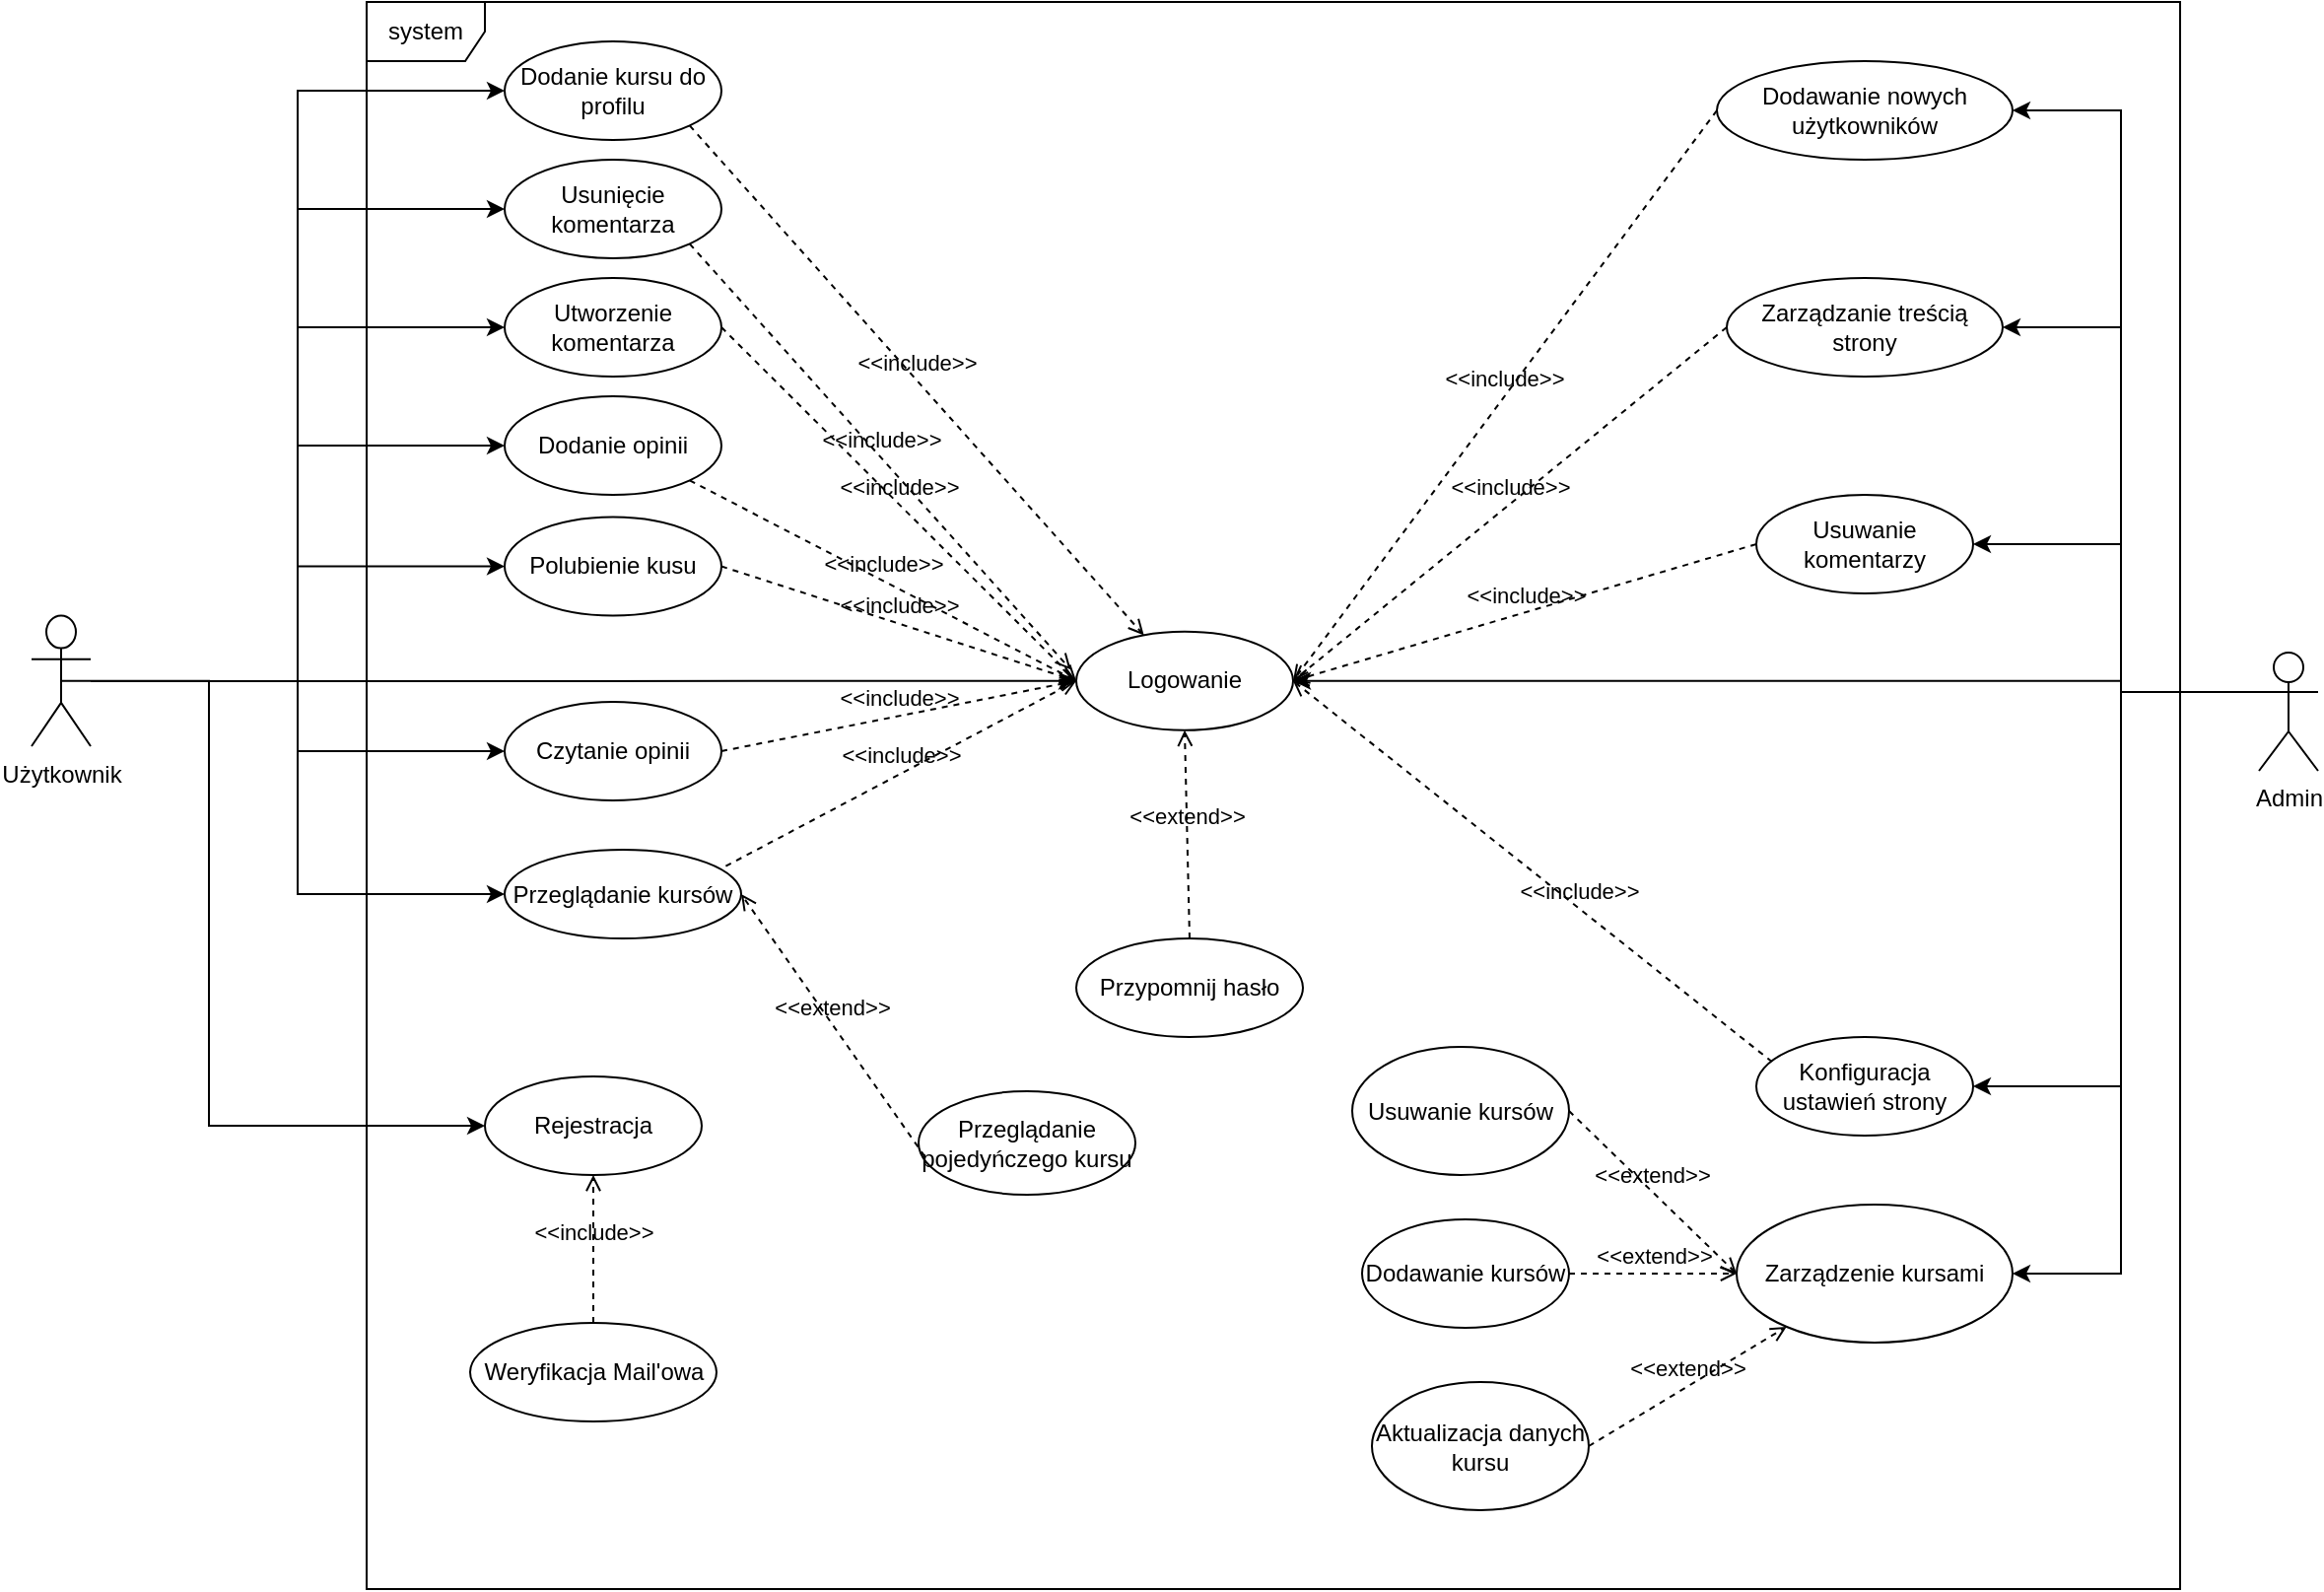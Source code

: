 <mxfile version="22.0.6" type="github">
  <diagram name="Page-1" id="zUWWPDWqFBsLRtbe18wj">
    <mxGraphModel dx="2901" dy="1110" grid="1" gridSize="10" guides="1" tooltips="1" connect="1" arrows="1" fold="1" page="1" pageScale="1" pageWidth="827" pageHeight="1169" math="0" shadow="0">
      <root>
        <mxCell id="0" />
        <mxCell id="1" parent="0" />
        <mxCell id="SXBCvxiAlohXXn7sMr1k-1" style="edgeStyle=orthogonalEdgeStyle;rounded=0;orthogonalLoop=1;jettySize=auto;html=1;entryX=0;entryY=0.5;entryDx=0;entryDy=0;" parent="1" source="SXBCvxiAlohXXn7sMr1k-10" target="SXBCvxiAlohXXn7sMr1k-12" edge="1">
          <mxGeometry relative="1" as="geometry" />
        </mxCell>
        <mxCell id="SXBCvxiAlohXXn7sMr1k-2" style="edgeStyle=orthogonalEdgeStyle;rounded=0;orthogonalLoop=1;jettySize=auto;html=1;exitX=0.5;exitY=0.5;exitDx=0;exitDy=0;exitPerimeter=0;entryX=0;entryY=0.5;entryDx=0;entryDy=0;" parent="1" source="SXBCvxiAlohXXn7sMr1k-10" target="SXBCvxiAlohXXn7sMr1k-37" edge="1">
          <mxGeometry relative="1" as="geometry">
            <Array as="points">
              <mxPoint x="-500" y="454" />
              <mxPoint x="-500" y="680" />
            </Array>
          </mxGeometry>
        </mxCell>
        <mxCell id="SXBCvxiAlohXXn7sMr1k-3" style="edgeStyle=orthogonalEdgeStyle;rounded=0;orthogonalLoop=1;jettySize=auto;html=1;entryX=0;entryY=0.5;entryDx=0;entryDy=0;" parent="1" source="SXBCvxiAlohXXn7sMr1k-10" target="SXBCvxiAlohXXn7sMr1k-21" edge="1">
          <mxGeometry relative="1" as="geometry" />
        </mxCell>
        <mxCell id="SXBCvxiAlohXXn7sMr1k-4" style="edgeStyle=orthogonalEdgeStyle;rounded=0;orthogonalLoop=1;jettySize=auto;html=1;entryX=0;entryY=0.5;entryDx=0;entryDy=0;" parent="1" source="SXBCvxiAlohXXn7sMr1k-10" target="SXBCvxiAlohXXn7sMr1k-22" edge="1">
          <mxGeometry relative="1" as="geometry" />
        </mxCell>
        <mxCell id="SXBCvxiAlohXXn7sMr1k-5" style="edgeStyle=orthogonalEdgeStyle;rounded=0;orthogonalLoop=1;jettySize=auto;html=1;entryX=0;entryY=0.5;entryDx=0;entryDy=0;" parent="1" source="SXBCvxiAlohXXn7sMr1k-10" target="SXBCvxiAlohXXn7sMr1k-27" edge="1">
          <mxGeometry relative="1" as="geometry" />
        </mxCell>
        <mxCell id="SXBCvxiAlohXXn7sMr1k-6" style="edgeStyle=orthogonalEdgeStyle;rounded=0;orthogonalLoop=1;jettySize=auto;html=1;entryX=0;entryY=0.5;entryDx=0;entryDy=0;" parent="1" source="SXBCvxiAlohXXn7sMr1k-10" target="SXBCvxiAlohXXn7sMr1k-28" edge="1">
          <mxGeometry relative="1" as="geometry" />
        </mxCell>
        <mxCell id="SXBCvxiAlohXXn7sMr1k-7" style="edgeStyle=orthogonalEdgeStyle;rounded=0;orthogonalLoop=1;jettySize=auto;html=1;entryX=0;entryY=0.5;entryDx=0;entryDy=0;" parent="1" source="SXBCvxiAlohXXn7sMr1k-10" target="SXBCvxiAlohXXn7sMr1k-39" edge="1">
          <mxGeometry relative="1" as="geometry" />
        </mxCell>
        <mxCell id="SXBCvxiAlohXXn7sMr1k-8" style="edgeStyle=orthogonalEdgeStyle;rounded=0;orthogonalLoop=1;jettySize=auto;html=1;entryX=0;entryY=0.5;entryDx=0;entryDy=0;" parent="1" source="SXBCvxiAlohXXn7sMr1k-10" target="SXBCvxiAlohXXn7sMr1k-31" edge="1">
          <mxGeometry relative="1" as="geometry" />
        </mxCell>
        <mxCell id="SXBCvxiAlohXXn7sMr1k-9" style="edgeStyle=orthogonalEdgeStyle;rounded=0;orthogonalLoop=1;jettySize=auto;html=1;entryX=0;entryY=0.5;entryDx=0;entryDy=0;" parent="1" source="SXBCvxiAlohXXn7sMr1k-10" target="SXBCvxiAlohXXn7sMr1k-20" edge="1">
          <mxGeometry relative="1" as="geometry" />
        </mxCell>
        <mxCell id="SXBCvxiAlohXXn7sMr1k-10" value="Użytkownik" style="shape=umlActor;verticalLabelPosition=bottom;verticalAlign=top;html=1;outlineConnect=0;" parent="1" vertex="1">
          <mxGeometry x="-590" y="421.25" width="30" height="66.25" as="geometry" />
        </mxCell>
        <mxCell id="SXBCvxiAlohXXn7sMr1k-11" value="system" style="shape=umlFrame;whiteSpace=wrap;html=1;pointerEvents=0;" parent="1" vertex="1">
          <mxGeometry x="-420" y="110" width="920" height="805" as="geometry" />
        </mxCell>
        <mxCell id="SXBCvxiAlohXXn7sMr1k-12" value="Logowanie" style="ellipse;whiteSpace=wrap;html=1;" parent="1" vertex="1">
          <mxGeometry x="-60" y="429.38" width="110" height="50" as="geometry" />
        </mxCell>
        <mxCell id="SXBCvxiAlohXXn7sMr1k-13" style="edgeStyle=orthogonalEdgeStyle;rounded=0;orthogonalLoop=1;jettySize=auto;html=1;exitX=0;exitY=0.333;exitDx=0;exitDy=0;exitPerimeter=0;entryX=1;entryY=0.5;entryDx=0;entryDy=0;" parent="1" source="SXBCvxiAlohXXn7sMr1k-18" target="SXBCvxiAlohXXn7sMr1k-12" edge="1">
          <mxGeometry relative="1" as="geometry">
            <Array as="points">
              <mxPoint x="470" y="460" />
              <mxPoint x="470" y="454" />
            </Array>
          </mxGeometry>
        </mxCell>
        <mxCell id="SXBCvxiAlohXXn7sMr1k-14" style="edgeStyle=orthogonalEdgeStyle;rounded=0;orthogonalLoop=1;jettySize=auto;html=1;exitX=0;exitY=0.333;exitDx=0;exitDy=0;exitPerimeter=0;entryX=1;entryY=0.5;entryDx=0;entryDy=0;" parent="1" source="SXBCvxiAlohXXn7sMr1k-18" target="SXBCvxiAlohXXn7sMr1k-35" edge="1">
          <mxGeometry relative="1" as="geometry">
            <Array as="points">
              <mxPoint x="470" y="460" />
              <mxPoint x="470" y="165" />
            </Array>
          </mxGeometry>
        </mxCell>
        <mxCell id="SXBCvxiAlohXXn7sMr1k-15" style="edgeStyle=orthogonalEdgeStyle;rounded=0;orthogonalLoop=1;jettySize=auto;html=1;exitX=0;exitY=0.333;exitDx=0;exitDy=0;exitPerimeter=0;entryX=1;entryY=0.5;entryDx=0;entryDy=0;" parent="1" source="SXBCvxiAlohXXn7sMr1k-18" target="SXBCvxiAlohXXn7sMr1k-38" edge="1">
          <mxGeometry relative="1" as="geometry">
            <Array as="points">
              <mxPoint x="470" y="460" />
              <mxPoint x="470" y="275" />
            </Array>
          </mxGeometry>
        </mxCell>
        <mxCell id="SXBCvxiAlohXXn7sMr1k-16" style="edgeStyle=orthogonalEdgeStyle;rounded=0;orthogonalLoop=1;jettySize=auto;html=1;exitX=0;exitY=0.333;exitDx=0;exitDy=0;exitPerimeter=0;entryX=1;entryY=0.5;entryDx=0;entryDy=0;" parent="1" source="SXBCvxiAlohXXn7sMr1k-18" target="SXBCvxiAlohXXn7sMr1k-36" edge="1">
          <mxGeometry relative="1" as="geometry">
            <Array as="points">
              <mxPoint x="470" y="460" />
              <mxPoint x="470" y="385" />
            </Array>
          </mxGeometry>
        </mxCell>
        <mxCell id="SXBCvxiAlohXXn7sMr1k-17" style="edgeStyle=orthogonalEdgeStyle;rounded=0;orthogonalLoop=1;jettySize=auto;html=1;exitX=0;exitY=0.333;exitDx=0;exitDy=0;exitPerimeter=0;entryX=1;entryY=0.5;entryDx=0;entryDy=0;" parent="1" source="SXBCvxiAlohXXn7sMr1k-18" target="SXBCvxiAlohXXn7sMr1k-47" edge="1">
          <mxGeometry relative="1" as="geometry">
            <Array as="points">
              <mxPoint x="470" y="460" />
              <mxPoint x="470" y="660" />
            </Array>
          </mxGeometry>
        </mxCell>
        <mxCell id="SXBCvxiAlohXXn7sMr1k-18" value="Admin" style="shape=umlActor;verticalLabelPosition=bottom;verticalAlign=top;html=1;" parent="1" vertex="1">
          <mxGeometry x="540" y="440" width="30" height="60" as="geometry" />
        </mxCell>
        <mxCell id="SXBCvxiAlohXXn7sMr1k-19" value="&amp;lt;&amp;lt;include&amp;gt;&amp;gt;" style="html=1;verticalAlign=bottom;labelBackgroundColor=none;endArrow=open;endFill=0;dashed=1;rounded=0;exitX=1;exitY=0.5;exitDx=0;exitDy=0;entryX=0;entryY=0.5;entryDx=0;entryDy=0;" parent="1" source="SXBCvxiAlohXXn7sMr1k-21" target="SXBCvxiAlohXXn7sMr1k-12" edge="1">
          <mxGeometry width="160" relative="1" as="geometry">
            <mxPoint x="100" y="373.25" as="sourcePoint" />
            <mxPoint x="260" y="373.25" as="targetPoint" />
          </mxGeometry>
        </mxCell>
        <mxCell id="SXBCvxiAlohXXn7sMr1k-20" value="Przeglądanie kursów" style="ellipse;whiteSpace=wrap;html=1;" parent="1" vertex="1">
          <mxGeometry x="-350" y="540" width="120" height="45" as="geometry" />
        </mxCell>
        <mxCell id="SXBCvxiAlohXXn7sMr1k-21" value="Czytanie opinii" style="ellipse;whiteSpace=wrap;html=1;" parent="1" vertex="1">
          <mxGeometry x="-350" y="465" width="110" height="50" as="geometry" />
        </mxCell>
        <mxCell id="SXBCvxiAlohXXn7sMr1k-22" value="Polubienie kusu" style="ellipse;whiteSpace=wrap;html=1;" parent="1" vertex="1">
          <mxGeometry x="-350" y="371.25" width="110" height="50" as="geometry" />
        </mxCell>
        <mxCell id="SXBCvxiAlohXXn7sMr1k-23" value="Przeglądanie pojedyńczego kursu" style="ellipse;whiteSpace=wrap;html=1;" parent="1" vertex="1">
          <mxGeometry x="-140" y="662.5" width="110" height="52.5" as="geometry" />
        </mxCell>
        <mxCell id="SXBCvxiAlohXXn7sMr1k-24" value="&amp;lt;&amp;lt;include&amp;gt;&amp;gt;" style="html=1;verticalAlign=bottom;labelBackgroundColor=none;endArrow=open;endFill=0;dashed=1;rounded=0;exitX=0.935;exitY=0.185;exitDx=0;exitDy=0;entryX=0;entryY=0.5;entryDx=0;entryDy=0;exitPerimeter=0;" parent="1" source="SXBCvxiAlohXXn7sMr1k-20" target="SXBCvxiAlohXXn7sMr1k-12" edge="1">
          <mxGeometry width="160" relative="1" as="geometry">
            <mxPoint x="130" y="370" as="sourcePoint" />
            <mxPoint x="290" y="370" as="targetPoint" />
          </mxGeometry>
        </mxCell>
        <mxCell id="SXBCvxiAlohXXn7sMr1k-25" value="&amp;lt;&amp;lt;extend&amp;gt;&amp;gt;" style="html=1;verticalAlign=bottom;labelBackgroundColor=none;endArrow=open;endFill=0;dashed=1;rounded=0;exitX=0.029;exitY=0.632;exitDx=0;exitDy=0;exitPerimeter=0;entryX=1;entryY=0.5;entryDx=0;entryDy=0;" parent="1" source="SXBCvxiAlohXXn7sMr1k-23" target="SXBCvxiAlohXXn7sMr1k-20" edge="1">
          <mxGeometry width="160" relative="1" as="geometry">
            <mxPoint x="75" y="660" as="sourcePoint" />
            <mxPoint x="235" y="660" as="targetPoint" />
          </mxGeometry>
        </mxCell>
        <mxCell id="SXBCvxiAlohXXn7sMr1k-26" value="&amp;lt;&amp;lt;include&amp;gt;&amp;gt;" style="html=1;verticalAlign=bottom;labelBackgroundColor=none;endArrow=open;endFill=0;dashed=1;rounded=0;exitX=1;exitY=0.5;exitDx=0;exitDy=0;entryX=0;entryY=0.5;entryDx=0;entryDy=0;" parent="1" source="SXBCvxiAlohXXn7sMr1k-22" target="SXBCvxiAlohXXn7sMr1k-12" edge="1">
          <mxGeometry width="160" relative="1" as="geometry">
            <mxPoint x="90" y="460" as="sourcePoint" />
            <mxPoint x="250" y="460" as="targetPoint" />
          </mxGeometry>
        </mxCell>
        <mxCell id="SXBCvxiAlohXXn7sMr1k-27" value="Dodanie opinii" style="ellipse;whiteSpace=wrap;html=1;" parent="1" vertex="1">
          <mxGeometry x="-350" y="310" width="110" height="50" as="geometry" />
        </mxCell>
        <mxCell id="SXBCvxiAlohXXn7sMr1k-28" value="Utworzenie komentarza" style="ellipse;whiteSpace=wrap;html=1;" parent="1" vertex="1">
          <mxGeometry x="-350" y="250" width="110" height="50" as="geometry" />
        </mxCell>
        <mxCell id="SXBCvxiAlohXXn7sMr1k-29" value="&amp;lt;&amp;lt;include&amp;gt;&amp;gt;" style="html=1;verticalAlign=bottom;labelBackgroundColor=none;endArrow=open;endFill=0;dashed=1;rounded=0;exitX=1;exitY=1;exitDx=0;exitDy=0;entryX=0;entryY=0.5;entryDx=0;entryDy=0;" parent="1" source="SXBCvxiAlohXXn7sMr1k-27" target="SXBCvxiAlohXXn7sMr1k-12" edge="1">
          <mxGeometry width="160" relative="1" as="geometry">
            <mxPoint x="220" y="450" as="sourcePoint" />
            <mxPoint x="380" y="450" as="targetPoint" />
          </mxGeometry>
        </mxCell>
        <mxCell id="SXBCvxiAlohXXn7sMr1k-30" value="&amp;lt;&amp;lt;include&amp;gt;&amp;gt;" style="html=1;verticalAlign=bottom;labelBackgroundColor=none;endArrow=open;endFill=0;dashed=1;rounded=0;entryX=0;entryY=0.5;entryDx=0;entryDy=0;exitX=1;exitY=0.5;exitDx=0;exitDy=0;" parent="1" source="SXBCvxiAlohXXn7sMr1k-28" target="SXBCvxiAlohXXn7sMr1k-12" edge="1">
          <mxGeometry width="160" relative="1" as="geometry">
            <mxPoint x="-270" y="570" as="sourcePoint" />
            <mxPoint x="-110" y="570" as="targetPoint" />
          </mxGeometry>
        </mxCell>
        <mxCell id="SXBCvxiAlohXXn7sMr1k-31" value="Dodanie kursu do profilu" style="ellipse;whiteSpace=wrap;html=1;" parent="1" vertex="1">
          <mxGeometry x="-350" y="130" width="110" height="50" as="geometry" />
        </mxCell>
        <mxCell id="SXBCvxiAlohXXn7sMr1k-32" value="&amp;lt;&amp;lt;include&amp;gt;&amp;gt;" style="html=1;verticalAlign=bottom;labelBackgroundColor=none;endArrow=open;endFill=0;dashed=1;rounded=0;exitX=1;exitY=1;exitDx=0;exitDy=0;" parent="1" source="SXBCvxiAlohXXn7sMr1k-31" target="SXBCvxiAlohXXn7sMr1k-12" edge="1">
          <mxGeometry width="160" relative="1" as="geometry">
            <mxPoint x="-20" y="480" as="sourcePoint" />
            <mxPoint x="-30" y="450" as="targetPoint" />
          </mxGeometry>
        </mxCell>
        <mxCell id="SXBCvxiAlohXXn7sMr1k-33" value="&amp;lt;&amp;lt;extend&amp;gt;&amp;gt;" style="html=1;verticalAlign=bottom;labelBackgroundColor=none;endArrow=open;endFill=0;dashed=1;rounded=0;exitX=0.5;exitY=0;exitDx=0;exitDy=0;entryX=0.5;entryY=1;entryDx=0;entryDy=0;" parent="1" source="SXBCvxiAlohXXn7sMr1k-34" target="SXBCvxiAlohXXn7sMr1k-12" edge="1">
          <mxGeometry width="160" relative="1" as="geometry">
            <mxPoint x="-70" y="290" as="sourcePoint" />
            <mxPoint x="40" y="480" as="targetPoint" />
          </mxGeometry>
        </mxCell>
        <mxCell id="SXBCvxiAlohXXn7sMr1k-34" value="Przypomnij hasło" style="ellipse;whiteSpace=wrap;html=1;" parent="1" vertex="1">
          <mxGeometry x="-60" y="585" width="115" height="50" as="geometry" />
        </mxCell>
        <mxCell id="SXBCvxiAlohXXn7sMr1k-35" value="Dodawanie nowych użytkowników" style="ellipse;whiteSpace=wrap;html=1;" parent="1" vertex="1">
          <mxGeometry x="265" y="140" width="150" height="50" as="geometry" />
        </mxCell>
        <mxCell id="SXBCvxiAlohXXn7sMr1k-36" value="Usuwanie komentarzy" style="ellipse;whiteSpace=wrap;html=1;" parent="1" vertex="1">
          <mxGeometry x="285" y="360" width="110" height="50" as="geometry" />
        </mxCell>
        <mxCell id="SXBCvxiAlohXXn7sMr1k-37" value="Rejestracja" style="ellipse;whiteSpace=wrap;html=1;" parent="1" vertex="1">
          <mxGeometry x="-360" y="655" width="110" height="50" as="geometry" />
        </mxCell>
        <mxCell id="SXBCvxiAlohXXn7sMr1k-38" value="Zarządzanie treścią strony" style="ellipse;whiteSpace=wrap;html=1;" parent="1" vertex="1">
          <mxGeometry x="270" y="250" width="140" height="50" as="geometry" />
        </mxCell>
        <mxCell id="SXBCvxiAlohXXn7sMr1k-39" value="Usunięcie komentarza" style="ellipse;whiteSpace=wrap;html=1;" parent="1" vertex="1">
          <mxGeometry x="-350" y="190" width="110" height="50" as="geometry" />
        </mxCell>
        <mxCell id="SXBCvxiAlohXXn7sMr1k-40" value="&amp;lt;&amp;lt;include&amp;gt;&amp;gt;" style="html=1;verticalAlign=bottom;labelBackgroundColor=none;endArrow=open;endFill=0;dashed=1;rounded=0;entryX=-0.025;entryY=0.386;entryDx=0;entryDy=0;exitX=1;exitY=1;exitDx=0;exitDy=0;entryPerimeter=0;" parent="1" source="SXBCvxiAlohXXn7sMr1k-39" target="SXBCvxiAlohXXn7sMr1k-12" edge="1">
          <mxGeometry width="160" relative="1" as="geometry">
            <mxPoint x="245" y="727" as="sourcePoint" />
            <mxPoint x="-15" y="520" as="targetPoint" />
          </mxGeometry>
        </mxCell>
        <mxCell id="SXBCvxiAlohXXn7sMr1k-41" value="&amp;lt;&amp;lt;include&amp;gt;&amp;gt;" style="html=1;verticalAlign=bottom;labelBackgroundColor=none;endArrow=open;endFill=0;dashed=1;rounded=0;exitX=0;exitY=0.5;exitDx=0;exitDy=0;entryX=1;entryY=0.5;entryDx=0;entryDy=0;" parent="1" source="SXBCvxiAlohXXn7sMr1k-36" target="SXBCvxiAlohXXn7sMr1k-12" edge="1">
          <mxGeometry width="160" relative="1" as="geometry">
            <mxPoint x="183" y="390" as="sourcePoint" />
            <mxPoint x="80" y="437" as="targetPoint" />
          </mxGeometry>
        </mxCell>
        <mxCell id="SXBCvxiAlohXXn7sMr1k-42" value="&amp;lt;&amp;lt;include&amp;gt;&amp;gt;" style="html=1;verticalAlign=bottom;labelBackgroundColor=none;endArrow=open;endFill=0;dashed=1;rounded=0;exitX=0.5;exitY=1;exitDx=0;exitDy=0;entryX=1;entryY=0.5;entryDx=0;entryDy=0;" parent="1" source="SXBCvxiAlohXXn7sMr1k-47" target="SXBCvxiAlohXXn7sMr1k-12" edge="1">
          <mxGeometry width="160" relative="1" as="geometry">
            <mxPoint x="280" y="360" as="sourcePoint" />
            <mxPoint x="177" y="407" as="targetPoint" />
          </mxGeometry>
        </mxCell>
        <mxCell id="SXBCvxiAlohXXn7sMr1k-43" value="Weryfikacja Mail&#39;owa" style="ellipse;whiteSpace=wrap;html=1;" parent="1" vertex="1">
          <mxGeometry x="-367.5" y="780" width="125" height="50" as="geometry" />
        </mxCell>
        <mxCell id="SXBCvxiAlohXXn7sMr1k-44" value="&amp;lt;&amp;lt;include&amp;gt;&amp;gt;" style="html=1;verticalAlign=bottom;labelBackgroundColor=none;endArrow=open;endFill=0;dashed=1;rounded=0;exitX=0;exitY=0.5;exitDx=0;exitDy=0;entryX=1;entryY=0.5;entryDx=0;entryDy=0;" parent="1" source="SXBCvxiAlohXXn7sMr1k-35" target="SXBCvxiAlohXXn7sMr1k-12" edge="1">
          <mxGeometry width="160" relative="1" as="geometry">
            <mxPoint x="175" y="380" as="sourcePoint" />
            <mxPoint x="92" y="493" as="targetPoint" />
            <Array as="points" />
          </mxGeometry>
        </mxCell>
        <mxCell id="SXBCvxiAlohXXn7sMr1k-45" value="&amp;lt;&amp;lt;include&amp;gt;&amp;gt;" style="html=1;verticalAlign=bottom;labelBackgroundColor=none;endArrow=open;endFill=0;dashed=1;rounded=0;exitX=0;exitY=0.5;exitDx=0;exitDy=0;entryX=1;entryY=0.5;entryDx=0;entryDy=0;" parent="1" source="SXBCvxiAlohXXn7sMr1k-38" target="SXBCvxiAlohXXn7sMr1k-12" edge="1">
          <mxGeometry width="160" relative="1" as="geometry">
            <mxPoint x="185" y="390" as="sourcePoint" />
            <mxPoint x="102" y="503" as="targetPoint" />
            <Array as="points" />
          </mxGeometry>
        </mxCell>
        <mxCell id="SXBCvxiAlohXXn7sMr1k-46" value="&amp;lt;&amp;lt;include&amp;gt;&amp;gt;" style="html=1;verticalAlign=bottom;labelBackgroundColor=none;endArrow=open;endFill=0;dashed=1;rounded=0;entryX=0.5;entryY=1;entryDx=0;entryDy=0;exitX=0.5;exitY=0;exitDx=0;exitDy=0;" parent="1" source="SXBCvxiAlohXXn7sMr1k-43" target="SXBCvxiAlohXXn7sMr1k-37" edge="1">
          <mxGeometry width="160" relative="1" as="geometry">
            <mxPoint x="-110" y="942" as="sourcePoint" />
            <mxPoint x="-95" y="600" as="targetPoint" />
          </mxGeometry>
        </mxCell>
        <mxCell id="SXBCvxiAlohXXn7sMr1k-47" value="Konfiguracja ustawień strony" style="ellipse;whiteSpace=wrap;html=1;" parent="1" vertex="1">
          <mxGeometry x="285" y="635" width="110" height="50" as="geometry" />
        </mxCell>
        <mxCell id="SXBCvxiAlohXXn7sMr1k-48" value="Zarządzenie kursami" style="ellipse;whiteSpace=wrap;html=1;" parent="1" vertex="1">
          <mxGeometry x="275" y="720" width="140" height="70" as="geometry" />
        </mxCell>
        <mxCell id="SXBCvxiAlohXXn7sMr1k-49" value="&amp;lt;&amp;lt;extend&amp;gt;&amp;gt;" style="html=1;verticalAlign=bottom;labelBackgroundColor=none;endArrow=open;endFill=0;dashed=1;rounded=0;exitX=1;exitY=0.5;exitDx=0;exitDy=0;entryX=0;entryY=0.5;entryDx=0;entryDy=0;" parent="1" source="SXBCvxiAlohXXn7sMr1k-50" target="SXBCvxiAlohXXn7sMr1k-48" edge="1">
          <mxGeometry width="160" relative="1" as="geometry">
            <mxPoint x="163" y="853" as="sourcePoint" />
            <mxPoint x="70" y="720" as="targetPoint" />
          </mxGeometry>
        </mxCell>
        <mxCell id="SXBCvxiAlohXXn7sMr1k-50" value="Usuwanie kursów" style="ellipse;whiteSpace=wrap;html=1;" parent="1" vertex="1">
          <mxGeometry x="80" y="640" width="110" height="65" as="geometry" />
        </mxCell>
        <mxCell id="SXBCvxiAlohXXn7sMr1k-51" value="&amp;lt;&amp;lt;extend&amp;gt;&amp;gt;" style="html=1;verticalAlign=bottom;labelBackgroundColor=none;endArrow=open;endFill=0;dashed=1;rounded=0;exitX=1;exitY=0.5;exitDx=0;exitDy=0;" parent="1" source="SXBCvxiAlohXXn7sMr1k-52" target="SXBCvxiAlohXXn7sMr1k-48" edge="1">
          <mxGeometry width="160" relative="1" as="geometry">
            <mxPoint x="158" y="943" as="sourcePoint" />
            <mxPoint x="270" y="845" as="targetPoint" />
          </mxGeometry>
        </mxCell>
        <mxCell id="SXBCvxiAlohXXn7sMr1k-52" value="Dodawanie kursów" style="ellipse;whiteSpace=wrap;html=1;" parent="1" vertex="1">
          <mxGeometry x="85" y="727.5" width="105" height="55" as="geometry" />
        </mxCell>
        <mxCell id="SXBCvxiAlohXXn7sMr1k-53" value="&amp;lt;&amp;lt;extend&amp;gt;&amp;gt;" style="html=1;verticalAlign=bottom;labelBackgroundColor=none;endArrow=open;endFill=0;dashed=1;rounded=0;exitX=1;exitY=0.5;exitDx=0;exitDy=0;" parent="1" source="SXBCvxiAlohXXn7sMr1k-54" target="SXBCvxiAlohXXn7sMr1k-48" edge="1">
          <mxGeometry width="160" relative="1" as="geometry">
            <mxPoint x="173" y="1023" as="sourcePoint" />
            <mxPoint x="285" y="925" as="targetPoint" />
          </mxGeometry>
        </mxCell>
        <mxCell id="SXBCvxiAlohXXn7sMr1k-54" value="Aktualizacja danych kursu" style="ellipse;whiteSpace=wrap;html=1;" parent="1" vertex="1">
          <mxGeometry x="90" y="810" width="110" height="65" as="geometry" />
        </mxCell>
        <mxCell id="SXBCvxiAlohXXn7sMr1k-55" style="edgeStyle=orthogonalEdgeStyle;rounded=0;orthogonalLoop=1;jettySize=auto;html=1;entryX=1;entryY=0.5;entryDx=0;entryDy=0;exitX=0;exitY=0.333;exitDx=0;exitDy=0;exitPerimeter=0;" parent="1" source="SXBCvxiAlohXXn7sMr1k-18" target="SXBCvxiAlohXXn7sMr1k-48" edge="1">
          <mxGeometry relative="1" as="geometry">
            <Array as="points">
              <mxPoint x="470" y="460" />
              <mxPoint x="470" y="755" />
            </Array>
          </mxGeometry>
        </mxCell>
      </root>
    </mxGraphModel>
  </diagram>
</mxfile>
